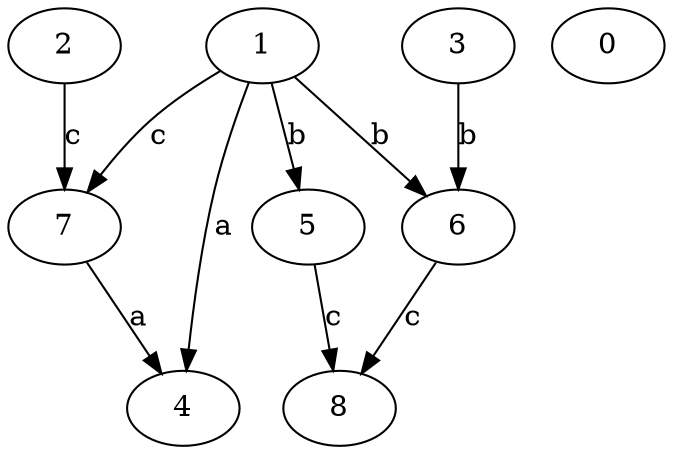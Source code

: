 strict digraph  {
2;
3;
4;
5;
6;
7;
0;
8;
1;
2 -> 7  [label=c];
3 -> 6  [label=b];
5 -> 8  [label=c];
6 -> 8  [label=c];
7 -> 4  [label=a];
1 -> 4  [label=a];
1 -> 5  [label=b];
1 -> 6  [label=b];
1 -> 7  [label=c];
}
